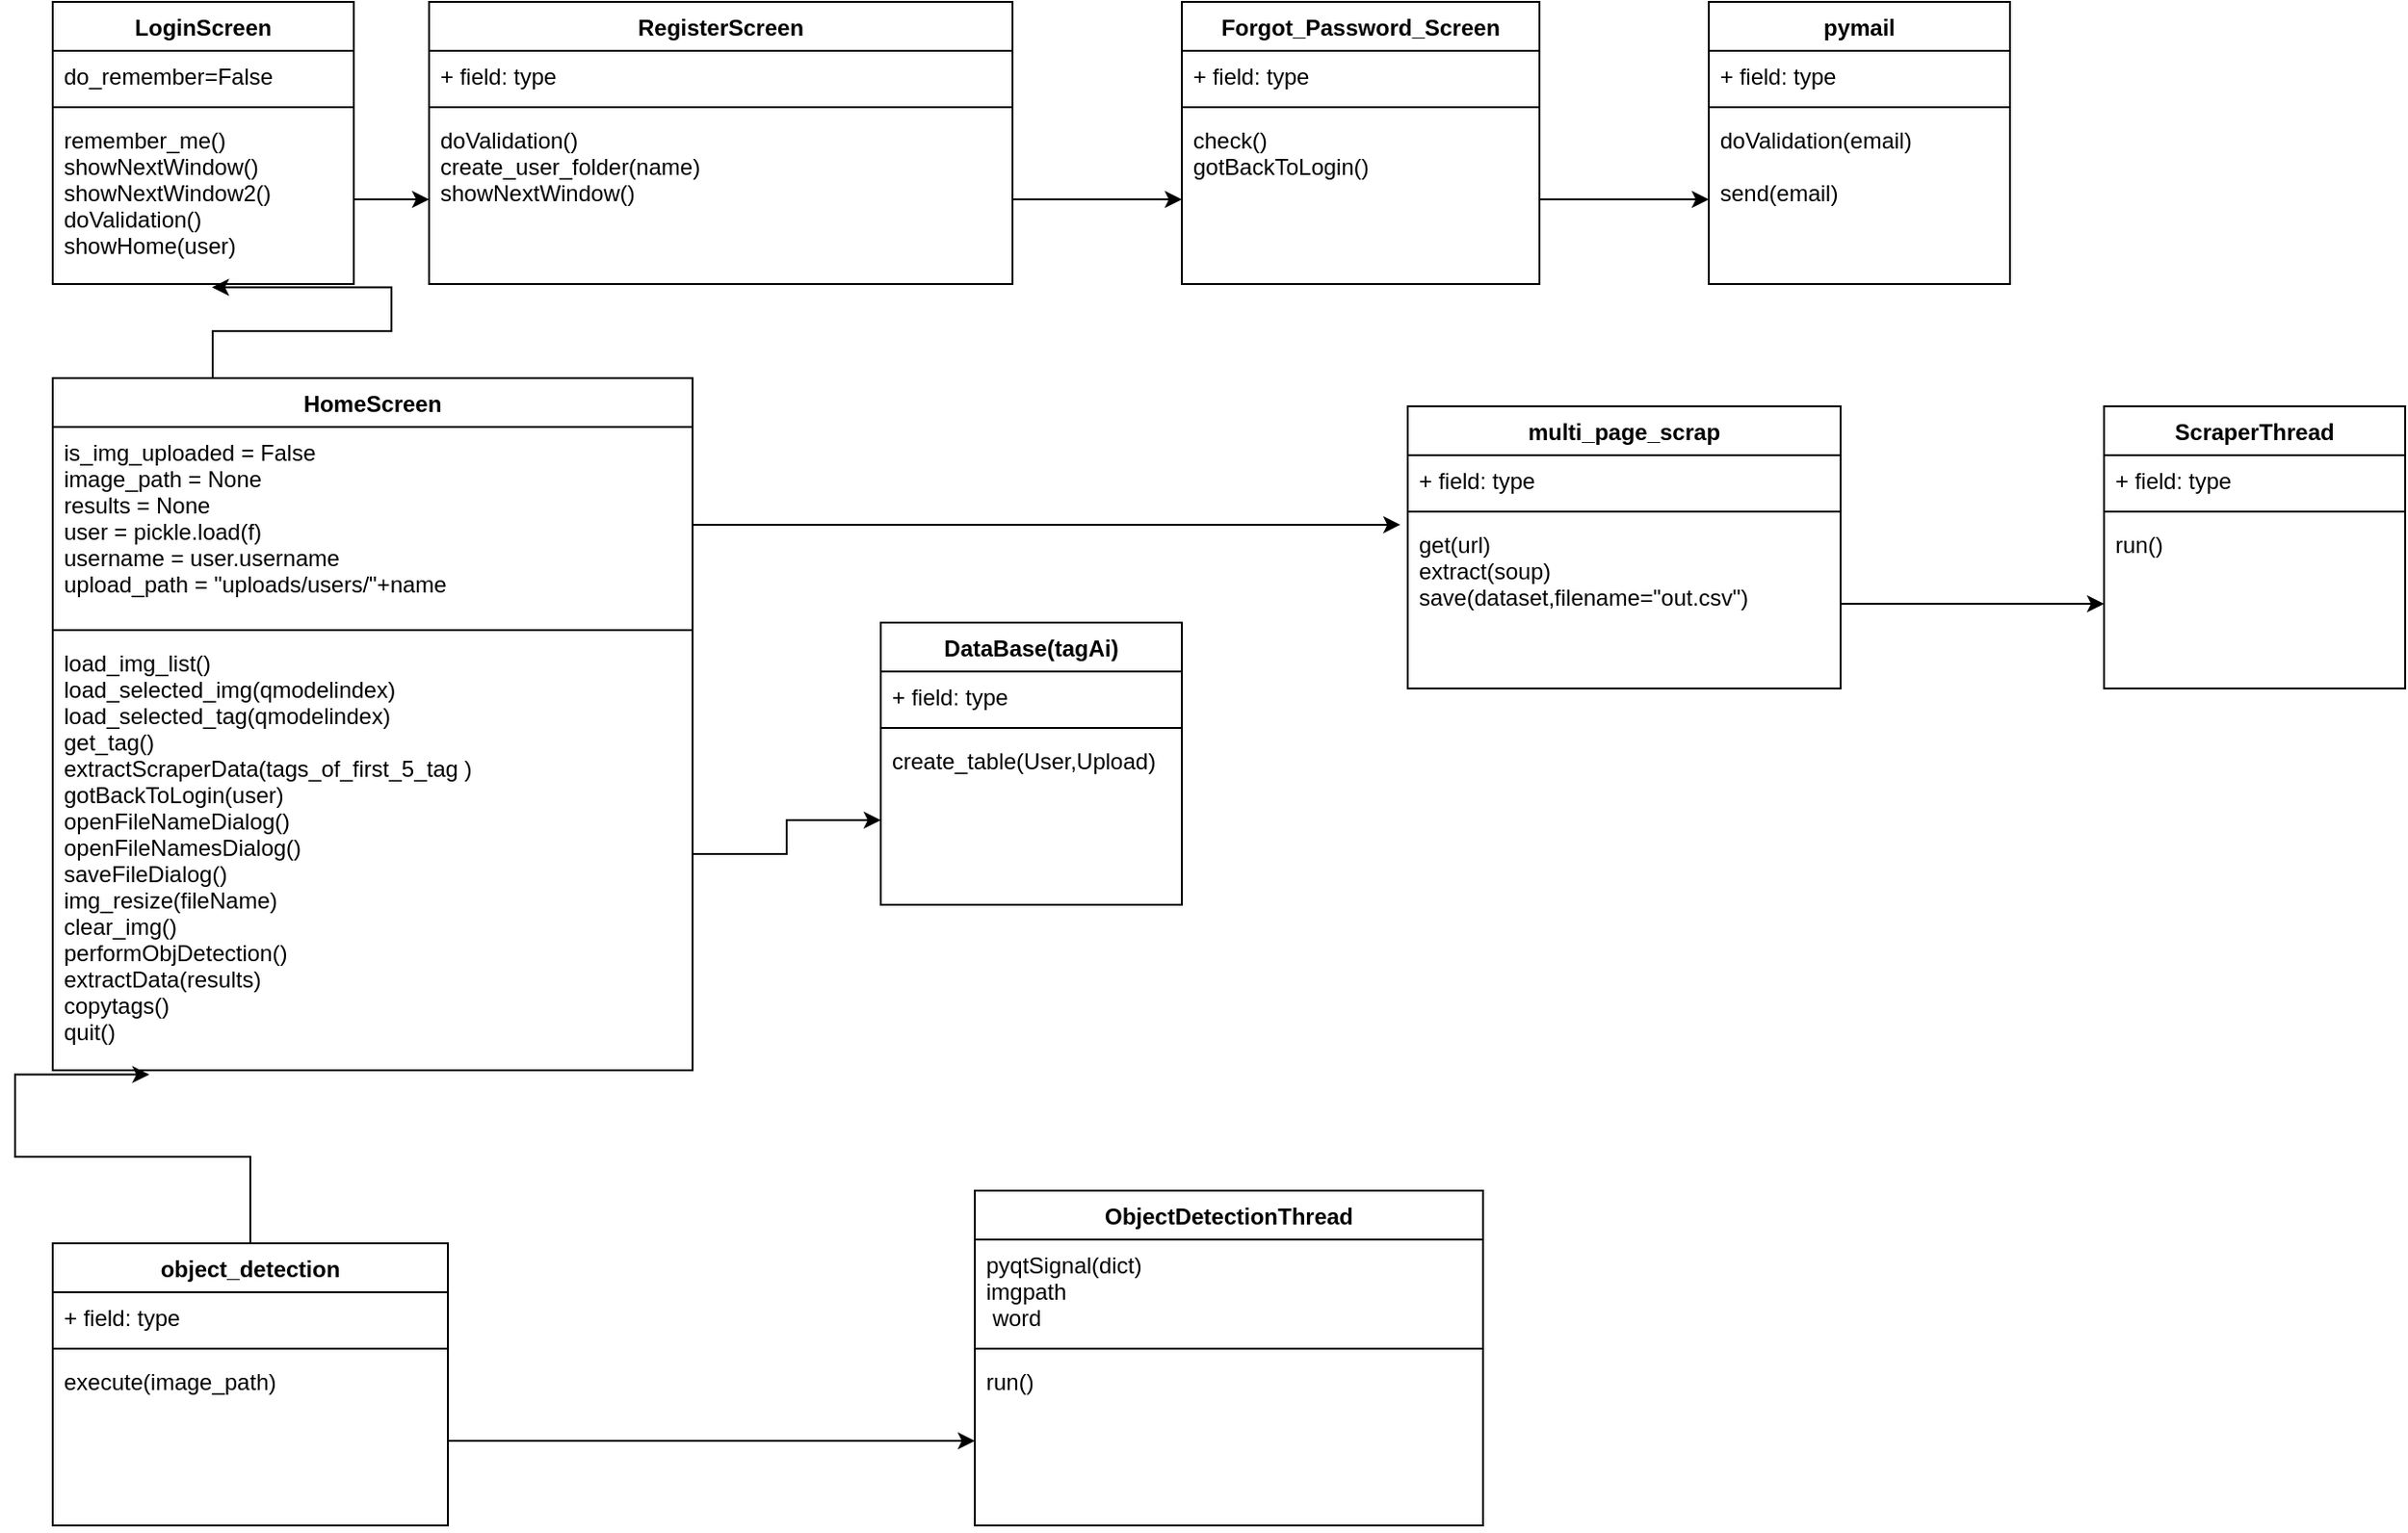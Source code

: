 <mxfile version="12.4.8" type="google"><diagram id="Y2K1DhbTHwrwQ7qePN7f" name="Page-1"><mxGraphModel dx="1221" dy="587" grid="1" gridSize="10" guides="1" tooltips="1" connect="1" arrows="1" fold="1" page="1" pageScale="1" pageWidth="850" pageHeight="1100" math="0" shadow="0"><root><mxCell id="0"/><mxCell id="1" parent="0"/><mxCell id="dYdJTx2UMZN6SRxUI8bU-10" value="RegisterScreen" style="swimlane;fontStyle=1;align=center;verticalAlign=top;childLayout=stackLayout;horizontal=1;startSize=26;horizontalStack=0;resizeParent=1;resizeParentMax=0;resizeLast=0;collapsible=1;marginBottom=0;" parent="1" vertex="1"><mxGeometry x="240" y="40" width="310" height="150" as="geometry"/></mxCell><mxCell id="dYdJTx2UMZN6SRxUI8bU-11" value="+ field: type" style="text;strokeColor=none;fillColor=none;align=left;verticalAlign=top;spacingLeft=4;spacingRight=4;overflow=hidden;rotatable=0;points=[[0,0.5],[1,0.5]];portConstraint=eastwest;" parent="dYdJTx2UMZN6SRxUI8bU-10" vertex="1"><mxGeometry y="26" width="310" height="26" as="geometry"/></mxCell><mxCell id="dYdJTx2UMZN6SRxUI8bU-12" value="" style="line;strokeWidth=1;fillColor=none;align=left;verticalAlign=middle;spacingTop=-1;spacingLeft=3;spacingRight=3;rotatable=0;labelPosition=right;points=[];portConstraint=eastwest;" parent="dYdJTx2UMZN6SRxUI8bU-10" vertex="1"><mxGeometry y="52" width="310" height="8" as="geometry"/></mxCell><mxCell id="dYdJTx2UMZN6SRxUI8bU-13" value="doValidation()&#10;create_user_folder(name)&#10;showNextWindow()&#10;&#10;" style="text;strokeColor=none;fillColor=none;align=left;verticalAlign=top;spacingLeft=4;spacingRight=4;overflow=hidden;rotatable=0;points=[[0,0.5],[1,0.5]];portConstraint=eastwest;" parent="dYdJTx2UMZN6SRxUI8bU-10" vertex="1"><mxGeometry y="60" width="310" height="90" as="geometry"/></mxCell><mxCell id="dYdJTx2UMZN6SRxUI8bU-14" value="LoginScreen" style="swimlane;fontStyle=1;align=center;verticalAlign=top;childLayout=stackLayout;horizontal=1;startSize=26;horizontalStack=0;resizeParent=1;resizeParentMax=0;resizeLast=0;collapsible=1;marginBottom=0;" parent="1" vertex="1"><mxGeometry x="40" y="40" width="160" height="150" as="geometry"/></mxCell><mxCell id="dYdJTx2UMZN6SRxUI8bU-15" value="do_remember=False" style="text;strokeColor=none;fillColor=none;align=left;verticalAlign=top;spacingLeft=4;spacingRight=4;overflow=hidden;rotatable=0;points=[[0,0.5],[1,0.5]];portConstraint=eastwest;" parent="dYdJTx2UMZN6SRxUI8bU-14" vertex="1"><mxGeometry y="26" width="160" height="26" as="geometry"/></mxCell><mxCell id="dYdJTx2UMZN6SRxUI8bU-16" value="" style="line;strokeWidth=1;fillColor=none;align=left;verticalAlign=middle;spacingTop=-1;spacingLeft=3;spacingRight=3;rotatable=0;labelPosition=right;points=[];portConstraint=eastwest;" parent="dYdJTx2UMZN6SRxUI8bU-14" vertex="1"><mxGeometry y="52" width="160" height="8" as="geometry"/></mxCell><mxCell id="dYdJTx2UMZN6SRxUI8bU-17" value="remember_me()&#10;showNextWindow()&#10;showNextWindow2()&#10;doValidation()&#10;showHome(user)" style="text;strokeColor=none;fillColor=none;align=left;verticalAlign=top;spacingLeft=4;spacingRight=4;overflow=hidden;rotatable=0;points=[[0,0.5],[1,0.5]];portConstraint=eastwest;" parent="dYdJTx2UMZN6SRxUI8bU-14" vertex="1"><mxGeometry y="60" width="160" height="90" as="geometry"/></mxCell><mxCell id="dYdJTx2UMZN6SRxUI8bU-18" value="Forgot_Password_Screen" style="swimlane;fontStyle=1;align=center;verticalAlign=top;childLayout=stackLayout;horizontal=1;startSize=26;horizontalStack=0;resizeParent=1;resizeParentMax=0;resizeLast=0;collapsible=1;marginBottom=0;" parent="1" vertex="1"><mxGeometry x="640" y="40" width="190" height="150" as="geometry"/></mxCell><mxCell id="dYdJTx2UMZN6SRxUI8bU-19" value="+ field: type" style="text;strokeColor=none;fillColor=none;align=left;verticalAlign=top;spacingLeft=4;spacingRight=4;overflow=hidden;rotatable=0;points=[[0,0.5],[1,0.5]];portConstraint=eastwest;" parent="dYdJTx2UMZN6SRxUI8bU-18" vertex="1"><mxGeometry y="26" width="190" height="26" as="geometry"/></mxCell><mxCell id="dYdJTx2UMZN6SRxUI8bU-20" value="" style="line;strokeWidth=1;fillColor=none;align=left;verticalAlign=middle;spacingTop=-1;spacingLeft=3;spacingRight=3;rotatable=0;labelPosition=right;points=[];portConstraint=eastwest;" parent="dYdJTx2UMZN6SRxUI8bU-18" vertex="1"><mxGeometry y="52" width="190" height="8" as="geometry"/></mxCell><mxCell id="dYdJTx2UMZN6SRxUI8bU-21" value="check()&#10;gotBackToLogin()" style="text;strokeColor=none;fillColor=none;align=left;verticalAlign=top;spacingLeft=4;spacingRight=4;overflow=hidden;rotatable=0;points=[[0,0.5],[1,0.5]];portConstraint=eastwest;" parent="dYdJTx2UMZN6SRxUI8bU-18" vertex="1"><mxGeometry y="60" width="190" height="90" as="geometry"/></mxCell><mxCell id="6ynvuWujCJr3tpQ5GoDl-34" style="edgeStyle=orthogonalEdgeStyle;rounded=0;orthogonalLoop=1;jettySize=auto;html=1;exitX=0.25;exitY=0;exitDx=0;exitDy=0;entryX=0.529;entryY=1.019;entryDx=0;entryDy=0;entryPerimeter=0;" edge="1" parent="1" source="dYdJTx2UMZN6SRxUI8bU-22" target="dYdJTx2UMZN6SRxUI8bU-17"><mxGeometry relative="1" as="geometry"/></mxCell><mxCell id="dYdJTx2UMZN6SRxUI8bU-22" value="HomeScreen" style="swimlane;fontStyle=1;align=center;verticalAlign=top;childLayout=stackLayout;horizontal=1;startSize=26;horizontalStack=0;resizeParent=1;resizeParentMax=0;resizeLast=0;collapsible=1;marginBottom=0;" parent="1" vertex="1"><mxGeometry x="40" y="240" width="340" height="368" as="geometry"/></mxCell><mxCell id="dYdJTx2UMZN6SRxUI8bU-23" value="is_img_uploaded = False&#10;image_path = None&#10;results = None&#10;user = pickle.load(f)     &#10;username = user.username&#10;upload_path = &quot;uploads/users/&quot;+name" style="text;strokeColor=none;fillColor=none;align=left;verticalAlign=top;spacingLeft=4;spacingRight=4;overflow=hidden;rotatable=0;points=[[0,0.5],[1,0.5]];portConstraint=eastwest;" parent="dYdJTx2UMZN6SRxUI8bU-22" vertex="1"><mxGeometry y="26" width="340" height="104" as="geometry"/></mxCell><mxCell id="dYdJTx2UMZN6SRxUI8bU-24" value="" style="line;strokeWidth=1;fillColor=none;align=left;verticalAlign=middle;spacingTop=-1;spacingLeft=3;spacingRight=3;rotatable=0;labelPosition=right;points=[];portConstraint=eastwest;" parent="dYdJTx2UMZN6SRxUI8bU-22" vertex="1"><mxGeometry y="130" width="340" height="8" as="geometry"/></mxCell><mxCell id="dYdJTx2UMZN6SRxUI8bU-25" value="load_img_list()&#10;load_selected_img(qmodelindex)&#10;load_selected_tag(qmodelindex)&#10;get_tag()&#10;extractScraperData(tags_of_first_5_tag )&#10;gotBackToLogin(user)&#10;openFileNameDialog()&#10;openFileNamesDialog()&#10;saveFileDialog()&#10;img_resize(fileName)&#10;clear_img()&#10;performObjDetection()&#10;extractData(results)&#10;copytags()&#10;quit()" style="text;strokeColor=none;fillColor=none;align=left;verticalAlign=top;spacingLeft=4;spacingRight=4;overflow=hidden;rotatable=0;points=[[0,0.5],[1,0.5]];portConstraint=eastwest;" parent="dYdJTx2UMZN6SRxUI8bU-22" vertex="1"><mxGeometry y="138" width="340" height="230" as="geometry"/></mxCell><mxCell id="dYdJTx2UMZN6SRxUI8bU-26" value="ObjectDetectionThread" style="swimlane;fontStyle=1;align=center;verticalAlign=top;childLayout=stackLayout;horizontal=1;startSize=26;horizontalStack=0;resizeParent=1;resizeParentMax=0;resizeLast=0;collapsible=1;marginBottom=0;" parent="1" vertex="1"><mxGeometry x="530" y="672" width="270" height="178" as="geometry"/></mxCell><mxCell id="dYdJTx2UMZN6SRxUI8bU-27" value="pyqtSignal(dict)&#10;imgpath&#10; word" style="text;strokeColor=none;fillColor=none;align=left;verticalAlign=top;spacingLeft=4;spacingRight=4;overflow=hidden;rotatable=0;points=[[0,0.5],[1,0.5]];portConstraint=eastwest;" parent="dYdJTx2UMZN6SRxUI8bU-26" vertex="1"><mxGeometry y="26" width="270" height="54" as="geometry"/></mxCell><mxCell id="dYdJTx2UMZN6SRxUI8bU-28" value="" style="line;strokeWidth=1;fillColor=none;align=left;verticalAlign=middle;spacingTop=-1;spacingLeft=3;spacingRight=3;rotatable=0;labelPosition=right;points=[];portConstraint=eastwest;" parent="dYdJTx2UMZN6SRxUI8bU-26" vertex="1"><mxGeometry y="80" width="270" height="8" as="geometry"/></mxCell><mxCell id="dYdJTx2UMZN6SRxUI8bU-29" value="run()" style="text;strokeColor=none;fillColor=none;align=left;verticalAlign=top;spacingLeft=4;spacingRight=4;overflow=hidden;rotatable=0;points=[[0,0.5],[1,0.5]];portConstraint=eastwest;" parent="dYdJTx2UMZN6SRxUI8bU-26" vertex="1"><mxGeometry y="88" width="270" height="90" as="geometry"/></mxCell><mxCell id="dYdJTx2UMZN6SRxUI8bU-30" value="ScraperThread" style="swimlane;fontStyle=1;align=center;verticalAlign=top;childLayout=stackLayout;horizontal=1;startSize=26;horizontalStack=0;resizeParent=1;resizeParentMax=0;resizeLast=0;collapsible=1;marginBottom=0;" parent="1" vertex="1"><mxGeometry x="1130" y="255" width="160" height="150" as="geometry"/></mxCell><mxCell id="dYdJTx2UMZN6SRxUI8bU-31" value="+ field: type" style="text;strokeColor=none;fillColor=none;align=left;verticalAlign=top;spacingLeft=4;spacingRight=4;overflow=hidden;rotatable=0;points=[[0,0.5],[1,0.5]];portConstraint=eastwest;" parent="dYdJTx2UMZN6SRxUI8bU-30" vertex="1"><mxGeometry y="26" width="160" height="26" as="geometry"/></mxCell><mxCell id="dYdJTx2UMZN6SRxUI8bU-32" value="" style="line;strokeWidth=1;fillColor=none;align=left;verticalAlign=middle;spacingTop=-1;spacingLeft=3;spacingRight=3;rotatable=0;labelPosition=right;points=[];portConstraint=eastwest;" parent="dYdJTx2UMZN6SRxUI8bU-30" vertex="1"><mxGeometry y="52" width="160" height="8" as="geometry"/></mxCell><mxCell id="dYdJTx2UMZN6SRxUI8bU-33" value="run()" style="text;strokeColor=none;fillColor=none;align=left;verticalAlign=top;spacingLeft=4;spacingRight=4;overflow=hidden;rotatable=0;points=[[0,0.5],[1,0.5]];portConstraint=eastwest;" parent="dYdJTx2UMZN6SRxUI8bU-30" vertex="1"><mxGeometry y="60" width="160" height="90" as="geometry"/></mxCell><mxCell id="dYdJTx2UMZN6SRxUI8bU-34" value="DataBase(tagAi)" style="swimlane;fontStyle=1;align=center;verticalAlign=top;childLayout=stackLayout;horizontal=1;startSize=26;horizontalStack=0;resizeParent=1;resizeParentMax=0;resizeLast=0;collapsible=1;marginBottom=0;" parent="1" vertex="1"><mxGeometry x="480" y="370" width="160" height="150" as="geometry"/></mxCell><mxCell id="dYdJTx2UMZN6SRxUI8bU-35" value="+ field: type" style="text;strokeColor=none;fillColor=none;align=left;verticalAlign=top;spacingLeft=4;spacingRight=4;overflow=hidden;rotatable=0;points=[[0,0.5],[1,0.5]];portConstraint=eastwest;" parent="dYdJTx2UMZN6SRxUI8bU-34" vertex="1"><mxGeometry y="26" width="160" height="26" as="geometry"/></mxCell><mxCell id="dYdJTx2UMZN6SRxUI8bU-36" value="" style="line;strokeWidth=1;fillColor=none;align=left;verticalAlign=middle;spacingTop=-1;spacingLeft=3;spacingRight=3;rotatable=0;labelPosition=right;points=[];portConstraint=eastwest;" parent="dYdJTx2UMZN6SRxUI8bU-34" vertex="1"><mxGeometry y="52" width="160" height="8" as="geometry"/></mxCell><mxCell id="dYdJTx2UMZN6SRxUI8bU-37" value="create_table(User,Upload)&#10;" style="text;strokeColor=none;fillColor=none;align=left;verticalAlign=top;spacingLeft=4;spacingRight=4;overflow=hidden;rotatable=0;points=[[0,0.5],[1,0.5]];portConstraint=eastwest;" parent="dYdJTx2UMZN6SRxUI8bU-34" vertex="1"><mxGeometry y="60" width="160" height="90" as="geometry"/></mxCell><mxCell id="dYdJTx2UMZN6SRxUI8bU-39" value="multi_page_scrap&#10;" style="swimlane;fontStyle=1;align=center;verticalAlign=top;childLayout=stackLayout;horizontal=1;startSize=26;horizontalStack=0;resizeParent=1;resizeParentMax=0;resizeLast=0;collapsible=1;marginBottom=0;" parent="1" vertex="1"><mxGeometry x="760" y="255" width="230" height="150" as="geometry"/></mxCell><mxCell id="dYdJTx2UMZN6SRxUI8bU-40" value="+ field: type" style="text;strokeColor=none;fillColor=none;align=left;verticalAlign=top;spacingLeft=4;spacingRight=4;overflow=hidden;rotatable=0;points=[[0,0.5],[1,0.5]];portConstraint=eastwest;" parent="dYdJTx2UMZN6SRxUI8bU-39" vertex="1"><mxGeometry y="26" width="230" height="26" as="geometry"/></mxCell><mxCell id="dYdJTx2UMZN6SRxUI8bU-41" value="" style="line;strokeWidth=1;fillColor=none;align=left;verticalAlign=middle;spacingTop=-1;spacingLeft=3;spacingRight=3;rotatable=0;labelPosition=right;points=[];portConstraint=eastwest;" parent="dYdJTx2UMZN6SRxUI8bU-39" vertex="1"><mxGeometry y="52" width="230" height="8" as="geometry"/></mxCell><mxCell id="dYdJTx2UMZN6SRxUI8bU-42" value="get(url)&#10;extract(soup)&#10;save(dataset,filename=&quot;out.csv&quot;)" style="text;strokeColor=none;fillColor=none;align=left;verticalAlign=top;spacingLeft=4;spacingRight=4;overflow=hidden;rotatable=0;points=[[0,0.5],[1,0.5]];portConstraint=eastwest;" parent="dYdJTx2UMZN6SRxUI8bU-39" vertex="1"><mxGeometry y="60" width="230" height="90" as="geometry"/></mxCell><mxCell id="6ynvuWujCJr3tpQ5GoDl-39" style="edgeStyle=orthogonalEdgeStyle;rounded=0;orthogonalLoop=1;jettySize=auto;html=1;exitX=0.5;exitY=0;exitDx=0;exitDy=0;entryX=0.151;entryY=1.01;entryDx=0;entryDy=0;entryPerimeter=0;" edge="1" parent="1" source="dYdJTx2UMZN6SRxUI8bU-43" target="dYdJTx2UMZN6SRxUI8bU-25"><mxGeometry relative="1" as="geometry"/></mxCell><mxCell id="dYdJTx2UMZN6SRxUI8bU-43" value="object_detection" style="swimlane;fontStyle=1;align=center;verticalAlign=top;childLayout=stackLayout;horizontal=1;startSize=26;horizontalStack=0;resizeParent=1;resizeParentMax=0;resizeLast=0;collapsible=1;marginBottom=0;" parent="1" vertex="1"><mxGeometry x="40" y="700" width="210" height="150" as="geometry"/></mxCell><mxCell id="dYdJTx2UMZN6SRxUI8bU-44" value="+ field: type" style="text;strokeColor=none;fillColor=none;align=left;verticalAlign=top;spacingLeft=4;spacingRight=4;overflow=hidden;rotatable=0;points=[[0,0.5],[1,0.5]];portConstraint=eastwest;" parent="dYdJTx2UMZN6SRxUI8bU-43" vertex="1"><mxGeometry y="26" width="210" height="26" as="geometry"/></mxCell><mxCell id="dYdJTx2UMZN6SRxUI8bU-45" value="" style="line;strokeWidth=1;fillColor=none;align=left;verticalAlign=middle;spacingTop=-1;spacingLeft=3;spacingRight=3;rotatable=0;labelPosition=right;points=[];portConstraint=eastwest;" parent="dYdJTx2UMZN6SRxUI8bU-43" vertex="1"><mxGeometry y="52" width="210" height="8" as="geometry"/></mxCell><mxCell id="dYdJTx2UMZN6SRxUI8bU-46" value="execute(image_path)" style="text;strokeColor=none;fillColor=none;align=left;verticalAlign=top;spacingLeft=4;spacingRight=4;overflow=hidden;rotatable=0;points=[[0,0.5],[1,0.5]];portConstraint=eastwest;" parent="dYdJTx2UMZN6SRxUI8bU-43" vertex="1"><mxGeometry y="60" width="210" height="90" as="geometry"/></mxCell><mxCell id="6ynvuWujCJr3tpQ5GoDl-1" value="pymail" style="swimlane;fontStyle=1;align=center;verticalAlign=top;childLayout=stackLayout;horizontal=1;startSize=26;horizontalStack=0;resizeParent=1;resizeParentMax=0;resizeLast=0;collapsible=1;marginBottom=0;" vertex="1" parent="1"><mxGeometry x="920" y="40" width="160" height="150" as="geometry"/></mxCell><mxCell id="6ynvuWujCJr3tpQ5GoDl-2" value="+ field: type" style="text;strokeColor=none;fillColor=none;align=left;verticalAlign=top;spacingLeft=4;spacingRight=4;overflow=hidden;rotatable=0;points=[[0,0.5],[1,0.5]];portConstraint=eastwest;" vertex="1" parent="6ynvuWujCJr3tpQ5GoDl-1"><mxGeometry y="26" width="160" height="26" as="geometry"/></mxCell><mxCell id="6ynvuWujCJr3tpQ5GoDl-3" value="" style="line;strokeWidth=1;fillColor=none;align=left;verticalAlign=middle;spacingTop=-1;spacingLeft=3;spacingRight=3;rotatable=0;labelPosition=right;points=[];portConstraint=eastwest;" vertex="1" parent="6ynvuWujCJr3tpQ5GoDl-1"><mxGeometry y="52" width="160" height="8" as="geometry"/></mxCell><mxCell id="6ynvuWujCJr3tpQ5GoDl-4" value="doValidation(email)&#10;&#10;send(email)&#10;&#10;" style="text;strokeColor=none;fillColor=none;align=left;verticalAlign=top;spacingLeft=4;spacingRight=4;overflow=hidden;rotatable=0;points=[[0,0.5],[1,0.5]];portConstraint=eastwest;" vertex="1" parent="6ynvuWujCJr3tpQ5GoDl-1"><mxGeometry y="60" width="160" height="90" as="geometry"/></mxCell><mxCell id="6ynvuWujCJr3tpQ5GoDl-29" style="edgeStyle=orthogonalEdgeStyle;rounded=0;orthogonalLoop=1;jettySize=auto;html=1;exitX=1;exitY=0.5;exitDx=0;exitDy=0;" edge="1" parent="1" source="dYdJTx2UMZN6SRxUI8bU-25" target="dYdJTx2UMZN6SRxUI8bU-37"><mxGeometry relative="1" as="geometry"/></mxCell><mxCell id="6ynvuWujCJr3tpQ5GoDl-30" style="edgeStyle=orthogonalEdgeStyle;rounded=0;orthogonalLoop=1;jettySize=auto;html=1;exitX=1;exitY=0.5;exitDx=0;exitDy=0;entryX=0;entryY=0.5;entryDx=0;entryDy=0;" edge="1" parent="1" source="dYdJTx2UMZN6SRxUI8bU-42" target="dYdJTx2UMZN6SRxUI8bU-33"><mxGeometry relative="1" as="geometry"/></mxCell><mxCell id="6ynvuWujCJr3tpQ5GoDl-35" style="edgeStyle=orthogonalEdgeStyle;rounded=0;orthogonalLoop=1;jettySize=auto;html=1;exitX=1;exitY=0.5;exitDx=0;exitDy=0;entryX=0;entryY=0.5;entryDx=0;entryDy=0;" edge="1" parent="1" source="dYdJTx2UMZN6SRxUI8bU-17" target="dYdJTx2UMZN6SRxUI8bU-13"><mxGeometry relative="1" as="geometry"/></mxCell><mxCell id="6ynvuWujCJr3tpQ5GoDl-36" style="edgeStyle=orthogonalEdgeStyle;rounded=0;orthogonalLoop=1;jettySize=auto;html=1;exitX=1;exitY=0.5;exitDx=0;exitDy=0;entryX=0;entryY=0.5;entryDx=0;entryDy=0;" edge="1" parent="1" source="dYdJTx2UMZN6SRxUI8bU-13" target="dYdJTx2UMZN6SRxUI8bU-21"><mxGeometry relative="1" as="geometry"/></mxCell><mxCell id="6ynvuWujCJr3tpQ5GoDl-37" style="edgeStyle=orthogonalEdgeStyle;rounded=0;orthogonalLoop=1;jettySize=auto;html=1;exitX=1;exitY=0.5;exitDx=0;exitDy=0;entryX=0;entryY=0.5;entryDx=0;entryDy=0;" edge="1" parent="1" source="dYdJTx2UMZN6SRxUI8bU-21" target="6ynvuWujCJr3tpQ5GoDl-4"><mxGeometry relative="1" as="geometry"/></mxCell><mxCell id="6ynvuWujCJr3tpQ5GoDl-40" style="edgeStyle=orthogonalEdgeStyle;rounded=0;orthogonalLoop=1;jettySize=auto;html=1;exitX=1;exitY=0.5;exitDx=0;exitDy=0;" edge="1" parent="1" source="dYdJTx2UMZN6SRxUI8bU-46" target="dYdJTx2UMZN6SRxUI8bU-29"><mxGeometry relative="1" as="geometry"/></mxCell><mxCell id="6ynvuWujCJr3tpQ5GoDl-41" style="edgeStyle=orthogonalEdgeStyle;rounded=0;orthogonalLoop=1;jettySize=auto;html=1;exitX=1;exitY=0.5;exitDx=0;exitDy=0;entryX=-0.017;entryY=0.033;entryDx=0;entryDy=0;entryPerimeter=0;" edge="1" parent="1" source="dYdJTx2UMZN6SRxUI8bU-23" target="dYdJTx2UMZN6SRxUI8bU-42"><mxGeometry relative="1" as="geometry"/></mxCell></root></mxGraphModel></diagram></mxfile>